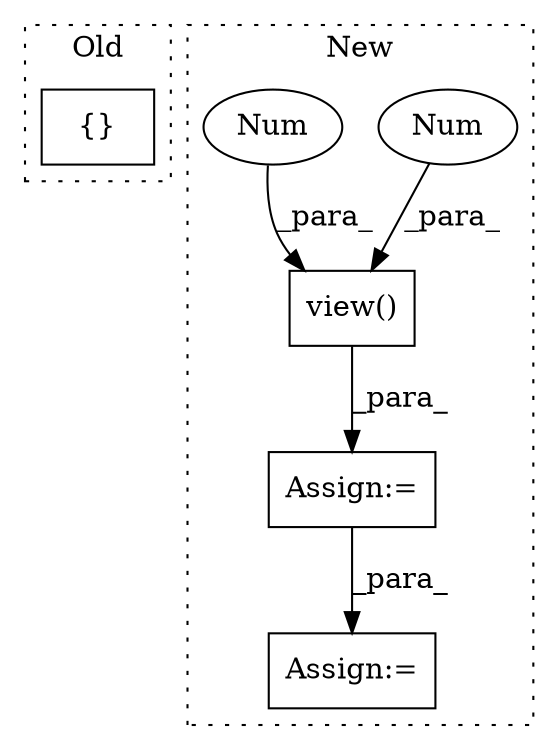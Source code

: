 digraph G {
subgraph cluster0 {
1 [label="{}" a="95" s="3311,3339" l="1,1" shape="box"];
label = "Old";
style="dotted";
}
subgraph cluster1 {
2 [label="view()" a="75" s="5198,5271" l="65,1" shape="box"];
3 [label="Num" a="76" s="5263" l="2" shape="ellipse"];
4 [label="Assign:=" a="68" s="5389" l="4" shape="box"];
5 [label="Num" a="76" s="5270" l="1" shape="ellipse"];
6 [label="Assign:=" a="68" s="5195" l="3" shape="box"];
label = "New";
style="dotted";
}
2 -> 6 [label="_para_"];
3 -> 2 [label="_para_"];
5 -> 2 [label="_para_"];
6 -> 4 [label="_para_"];
}